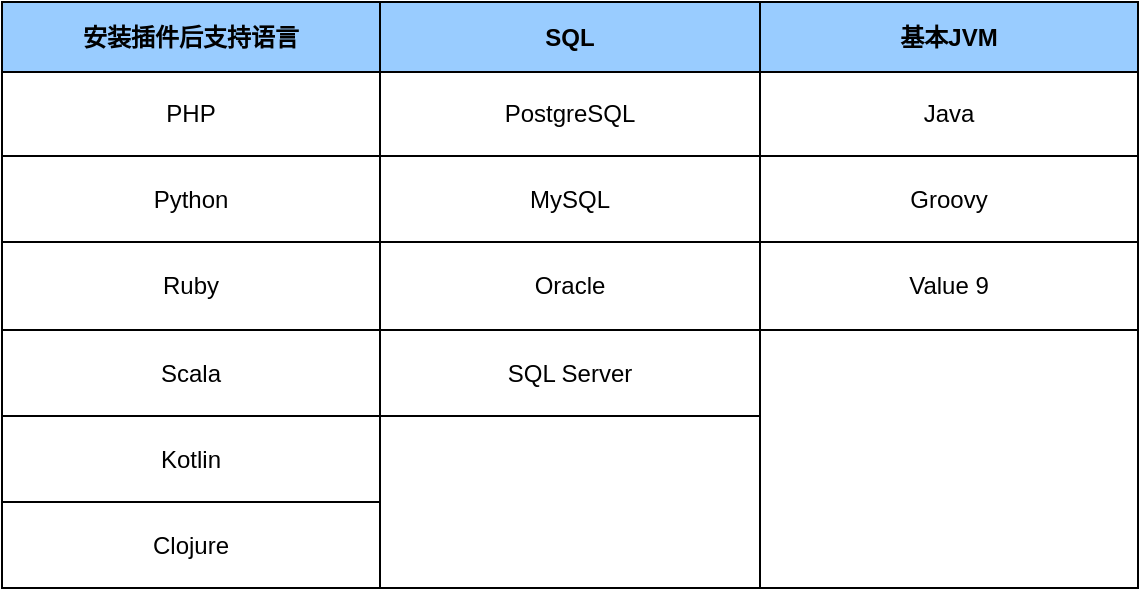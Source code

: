 <mxfile version="22.0.8" type="github">
  <diagram name="第 1 页" id="YkxMIrhXSh6n7-OZSnUC">
    <mxGraphModel dx="684" dy="509" grid="0" gridSize="10" guides="1" tooltips="1" connect="1" arrows="1" fold="1" page="1" pageScale="1" pageWidth="827" pageHeight="1169" math="0" shadow="0">
      <root>
        <mxCell id="0" />
        <mxCell id="1" parent="0" />
        <mxCell id="Ekop2zNB4u4LQaHhixuT-1" value="" style="childLayout=tableLayout;recursiveResize=0;shadow=0;fillColor=none;" vertex="1" parent="1">
          <mxGeometry x="108" y="269" width="568" height="293" as="geometry" />
        </mxCell>
        <mxCell id="Ekop2zNB4u4LQaHhixuT-2" value="" style="shape=tableRow;horizontal=0;startSize=0;swimlaneHead=0;swimlaneBody=0;top=0;left=0;bottom=0;right=0;dropTarget=0;collapsible=0;recursiveResize=0;expand=0;fontStyle=0;fillColor=none;strokeColor=inherit;" vertex="1" parent="Ekop2zNB4u4LQaHhixuT-1">
          <mxGeometry width="568" height="35" as="geometry" />
        </mxCell>
        <mxCell id="Ekop2zNB4u4LQaHhixuT-3" value="安装插件后支持语言" style="connectable=0;recursiveResize=0;strokeColor=inherit;fillColor=#99CCFF;align=center;whiteSpace=wrap;html=1;fontStyle=1" vertex="1" parent="Ekop2zNB4u4LQaHhixuT-2">
          <mxGeometry width="189" height="35" as="geometry">
            <mxRectangle width="189" height="35" as="alternateBounds" />
          </mxGeometry>
        </mxCell>
        <mxCell id="Ekop2zNB4u4LQaHhixuT-4" value="SQL" style="connectable=0;recursiveResize=0;strokeColor=inherit;fillColor=#99CCFF;align=center;whiteSpace=wrap;html=1;fontStyle=1" vertex="1" parent="Ekop2zNB4u4LQaHhixuT-2">
          <mxGeometry x="189" width="190" height="35" as="geometry">
            <mxRectangle width="190" height="35" as="alternateBounds" />
          </mxGeometry>
        </mxCell>
        <mxCell id="Ekop2zNB4u4LQaHhixuT-5" value="基本JVM" style="connectable=0;recursiveResize=0;strokeColor=inherit;fillColor=#99CCFF;align=center;whiteSpace=wrap;html=1;fontStyle=1" vertex="1" parent="Ekop2zNB4u4LQaHhixuT-2">
          <mxGeometry x="379" width="189" height="35" as="geometry">
            <mxRectangle width="189" height="35" as="alternateBounds" />
          </mxGeometry>
        </mxCell>
        <mxCell id="Ekop2zNB4u4LQaHhixuT-6" style="shape=tableRow;horizontal=0;startSize=0;swimlaneHead=0;swimlaneBody=0;top=0;left=0;bottom=0;right=0;dropTarget=0;collapsible=0;recursiveResize=0;expand=0;fontStyle=0;fillColor=none;strokeColor=inherit;" vertex="1" parent="Ekop2zNB4u4LQaHhixuT-1">
          <mxGeometry y="35" width="568" height="42" as="geometry" />
        </mxCell>
        <mxCell id="Ekop2zNB4u4LQaHhixuT-7" value="PHP" style="connectable=0;recursiveResize=0;strokeColor=inherit;fillColor=none;align=center;whiteSpace=wrap;html=1;" vertex="1" parent="Ekop2zNB4u4LQaHhixuT-6">
          <mxGeometry width="189" height="42" as="geometry">
            <mxRectangle width="189" height="42" as="alternateBounds" />
          </mxGeometry>
        </mxCell>
        <mxCell id="Ekop2zNB4u4LQaHhixuT-8" value="PostgreSQL" style="connectable=0;recursiveResize=0;strokeColor=inherit;fillColor=none;align=center;whiteSpace=wrap;html=1;" vertex="1" parent="Ekop2zNB4u4LQaHhixuT-6">
          <mxGeometry x="189" width="190" height="42" as="geometry">
            <mxRectangle width="190" height="42" as="alternateBounds" />
          </mxGeometry>
        </mxCell>
        <mxCell id="Ekop2zNB4u4LQaHhixuT-9" value="Java" style="connectable=0;recursiveResize=0;strokeColor=inherit;fillColor=none;align=center;whiteSpace=wrap;html=1;" vertex="1" parent="Ekop2zNB4u4LQaHhixuT-6">
          <mxGeometry x="379" width="189" height="42" as="geometry">
            <mxRectangle width="189" height="42" as="alternateBounds" />
          </mxGeometry>
        </mxCell>
        <mxCell id="Ekop2zNB4u4LQaHhixuT-10" style="shape=tableRow;horizontal=0;startSize=0;swimlaneHead=0;swimlaneBody=0;top=0;left=0;bottom=0;right=0;dropTarget=0;collapsible=0;recursiveResize=0;expand=0;fontStyle=0;fillColor=none;strokeColor=inherit;" vertex="1" parent="Ekop2zNB4u4LQaHhixuT-1">
          <mxGeometry y="77" width="568" height="43" as="geometry" />
        </mxCell>
        <mxCell id="Ekop2zNB4u4LQaHhixuT-11" value="Python" style="connectable=0;recursiveResize=0;strokeColor=inherit;fillColor=none;align=center;whiteSpace=wrap;html=1;" vertex="1" parent="Ekop2zNB4u4LQaHhixuT-10">
          <mxGeometry width="189" height="43" as="geometry">
            <mxRectangle width="189" height="43" as="alternateBounds" />
          </mxGeometry>
        </mxCell>
        <mxCell id="Ekop2zNB4u4LQaHhixuT-12" value="MySQL" style="connectable=0;recursiveResize=0;strokeColor=inherit;fillColor=none;align=center;whiteSpace=wrap;html=1;" vertex="1" parent="Ekop2zNB4u4LQaHhixuT-10">
          <mxGeometry x="189" width="190" height="43" as="geometry">
            <mxRectangle width="190" height="43" as="alternateBounds" />
          </mxGeometry>
        </mxCell>
        <mxCell id="Ekop2zNB4u4LQaHhixuT-13" value="Groovy" style="connectable=0;recursiveResize=0;strokeColor=inherit;fillColor=none;align=center;whiteSpace=wrap;html=1;" vertex="1" parent="Ekop2zNB4u4LQaHhixuT-10">
          <mxGeometry x="379" width="189" height="43" as="geometry">
            <mxRectangle width="189" height="43" as="alternateBounds" />
          </mxGeometry>
        </mxCell>
        <mxCell id="Ekop2zNB4u4LQaHhixuT-14" style="shape=tableRow;horizontal=0;startSize=0;swimlaneHead=0;swimlaneBody=0;top=0;left=0;bottom=0;right=0;dropTarget=0;collapsible=0;recursiveResize=0;expand=0;fontStyle=0;fillColor=none;strokeColor=inherit;" vertex="1" parent="Ekop2zNB4u4LQaHhixuT-1">
          <mxGeometry y="120" width="568" height="44" as="geometry" />
        </mxCell>
        <mxCell id="Ekop2zNB4u4LQaHhixuT-15" value="Ruby" style="connectable=0;recursiveResize=0;strokeColor=inherit;fillColor=none;align=center;whiteSpace=wrap;html=1;" vertex="1" parent="Ekop2zNB4u4LQaHhixuT-14">
          <mxGeometry width="189" height="44" as="geometry">
            <mxRectangle width="189" height="44" as="alternateBounds" />
          </mxGeometry>
        </mxCell>
        <mxCell id="Ekop2zNB4u4LQaHhixuT-16" value="Oracle" style="connectable=0;recursiveResize=0;strokeColor=inherit;fillColor=none;align=center;whiteSpace=wrap;html=1;" vertex="1" parent="Ekop2zNB4u4LQaHhixuT-14">
          <mxGeometry x="189" width="190" height="44" as="geometry">
            <mxRectangle width="190" height="44" as="alternateBounds" />
          </mxGeometry>
        </mxCell>
        <mxCell id="Ekop2zNB4u4LQaHhixuT-17" value="Value 9" style="connectable=0;recursiveResize=0;strokeColor=inherit;fillColor=none;align=center;whiteSpace=wrap;html=1;" vertex="1" parent="Ekop2zNB4u4LQaHhixuT-14">
          <mxGeometry x="379" width="189" height="44" as="geometry">
            <mxRectangle width="189" height="44" as="alternateBounds" />
          </mxGeometry>
        </mxCell>
        <mxCell id="Ekop2zNB4u4LQaHhixuT-18" style="shape=tableRow;horizontal=0;startSize=0;swimlaneHead=0;swimlaneBody=0;top=0;left=0;bottom=0;right=0;dropTarget=0;collapsible=0;recursiveResize=0;expand=0;fontStyle=0;fillColor=none;strokeColor=inherit;" vertex="1" parent="Ekop2zNB4u4LQaHhixuT-1">
          <mxGeometry y="164" width="568" height="43" as="geometry" />
        </mxCell>
        <mxCell id="Ekop2zNB4u4LQaHhixuT-19" value="Scala" style="connectable=0;recursiveResize=0;strokeColor=inherit;fillColor=none;align=center;whiteSpace=wrap;html=1;" vertex="1" parent="Ekop2zNB4u4LQaHhixuT-18">
          <mxGeometry width="189" height="43" as="geometry">
            <mxRectangle width="189" height="43" as="alternateBounds" />
          </mxGeometry>
        </mxCell>
        <mxCell id="Ekop2zNB4u4LQaHhixuT-20" value="SQL Server" style="connectable=0;recursiveResize=0;strokeColor=inherit;fillColor=none;align=center;whiteSpace=wrap;html=1;" vertex="1" parent="Ekop2zNB4u4LQaHhixuT-18">
          <mxGeometry x="189" width="190" height="43" as="geometry">
            <mxRectangle width="190" height="43" as="alternateBounds" />
          </mxGeometry>
        </mxCell>
        <mxCell id="Ekop2zNB4u4LQaHhixuT-21" value="" style="connectable=0;recursiveResize=0;strokeColor=inherit;fillColor=none;align=center;whiteSpace=wrap;html=1;rowspan=3;colspan=1;" vertex="1" parent="Ekop2zNB4u4LQaHhixuT-18">
          <mxGeometry x="379" width="189" height="129" as="geometry">
            <mxRectangle width="189" height="43" as="alternateBounds" />
          </mxGeometry>
        </mxCell>
        <mxCell id="Ekop2zNB4u4LQaHhixuT-22" style="shape=tableRow;horizontal=0;startSize=0;swimlaneHead=0;swimlaneBody=0;top=0;left=0;bottom=0;right=0;dropTarget=0;collapsible=0;recursiveResize=0;expand=0;fontStyle=0;fillColor=none;strokeColor=inherit;" vertex="1" parent="Ekop2zNB4u4LQaHhixuT-1">
          <mxGeometry y="207" width="568" height="43" as="geometry" />
        </mxCell>
        <mxCell id="Ekop2zNB4u4LQaHhixuT-23" value="Kotlin" style="connectable=0;recursiveResize=0;strokeColor=inherit;fillColor=none;align=center;whiteSpace=wrap;html=1;" vertex="1" parent="Ekop2zNB4u4LQaHhixuT-22">
          <mxGeometry width="189" height="43" as="geometry">
            <mxRectangle width="189" height="43" as="alternateBounds" />
          </mxGeometry>
        </mxCell>
        <mxCell id="Ekop2zNB4u4LQaHhixuT-24" value="" style="connectable=0;recursiveResize=0;strokeColor=inherit;fillColor=none;align=center;whiteSpace=wrap;html=1;rowspan=2;colspan=1;" vertex="1" parent="Ekop2zNB4u4LQaHhixuT-22">
          <mxGeometry x="189" width="190" height="86" as="geometry">
            <mxRectangle width="190" height="43" as="alternateBounds" />
          </mxGeometry>
        </mxCell>
        <mxCell id="Ekop2zNB4u4LQaHhixuT-25" value="Value 9" style="connectable=0;recursiveResize=0;strokeColor=inherit;fillColor=none;align=center;whiteSpace=wrap;html=1;" vertex="1" visible="0" parent="Ekop2zNB4u4LQaHhixuT-22">
          <mxGeometry x="379" width="189" height="43" as="geometry">
            <mxRectangle width="189" height="43" as="alternateBounds" />
          </mxGeometry>
        </mxCell>
        <mxCell id="Ekop2zNB4u4LQaHhixuT-26" style="shape=tableRow;horizontal=0;startSize=0;swimlaneHead=0;swimlaneBody=0;top=0;left=0;bottom=0;right=0;dropTarget=0;collapsible=0;recursiveResize=0;expand=0;fontStyle=0;fillColor=none;strokeColor=inherit;" vertex="1" parent="Ekop2zNB4u4LQaHhixuT-1">
          <mxGeometry y="250" width="568" height="43" as="geometry" />
        </mxCell>
        <mxCell id="Ekop2zNB4u4LQaHhixuT-27" value="Clojure" style="connectable=0;recursiveResize=0;strokeColor=inherit;fillColor=none;align=center;whiteSpace=wrap;html=1;" vertex="1" parent="Ekop2zNB4u4LQaHhixuT-26">
          <mxGeometry width="189" height="43" as="geometry">
            <mxRectangle width="189" height="43" as="alternateBounds" />
          </mxGeometry>
        </mxCell>
        <mxCell id="Ekop2zNB4u4LQaHhixuT-28" value="Value 8" style="connectable=0;recursiveResize=0;strokeColor=inherit;fillColor=none;align=center;whiteSpace=wrap;html=1;" vertex="1" visible="0" parent="Ekop2zNB4u4LQaHhixuT-26">
          <mxGeometry x="189" width="190" height="43" as="geometry">
            <mxRectangle width="190" height="43" as="alternateBounds" />
          </mxGeometry>
        </mxCell>
        <mxCell id="Ekop2zNB4u4LQaHhixuT-29" value="Value 9" style="connectable=0;recursiveResize=0;strokeColor=inherit;fillColor=none;align=center;whiteSpace=wrap;html=1;" vertex="1" visible="0" parent="Ekop2zNB4u4LQaHhixuT-26">
          <mxGeometry x="379" width="189" height="43" as="geometry">
            <mxRectangle width="189" height="43" as="alternateBounds" />
          </mxGeometry>
        </mxCell>
      </root>
    </mxGraphModel>
  </diagram>
</mxfile>
